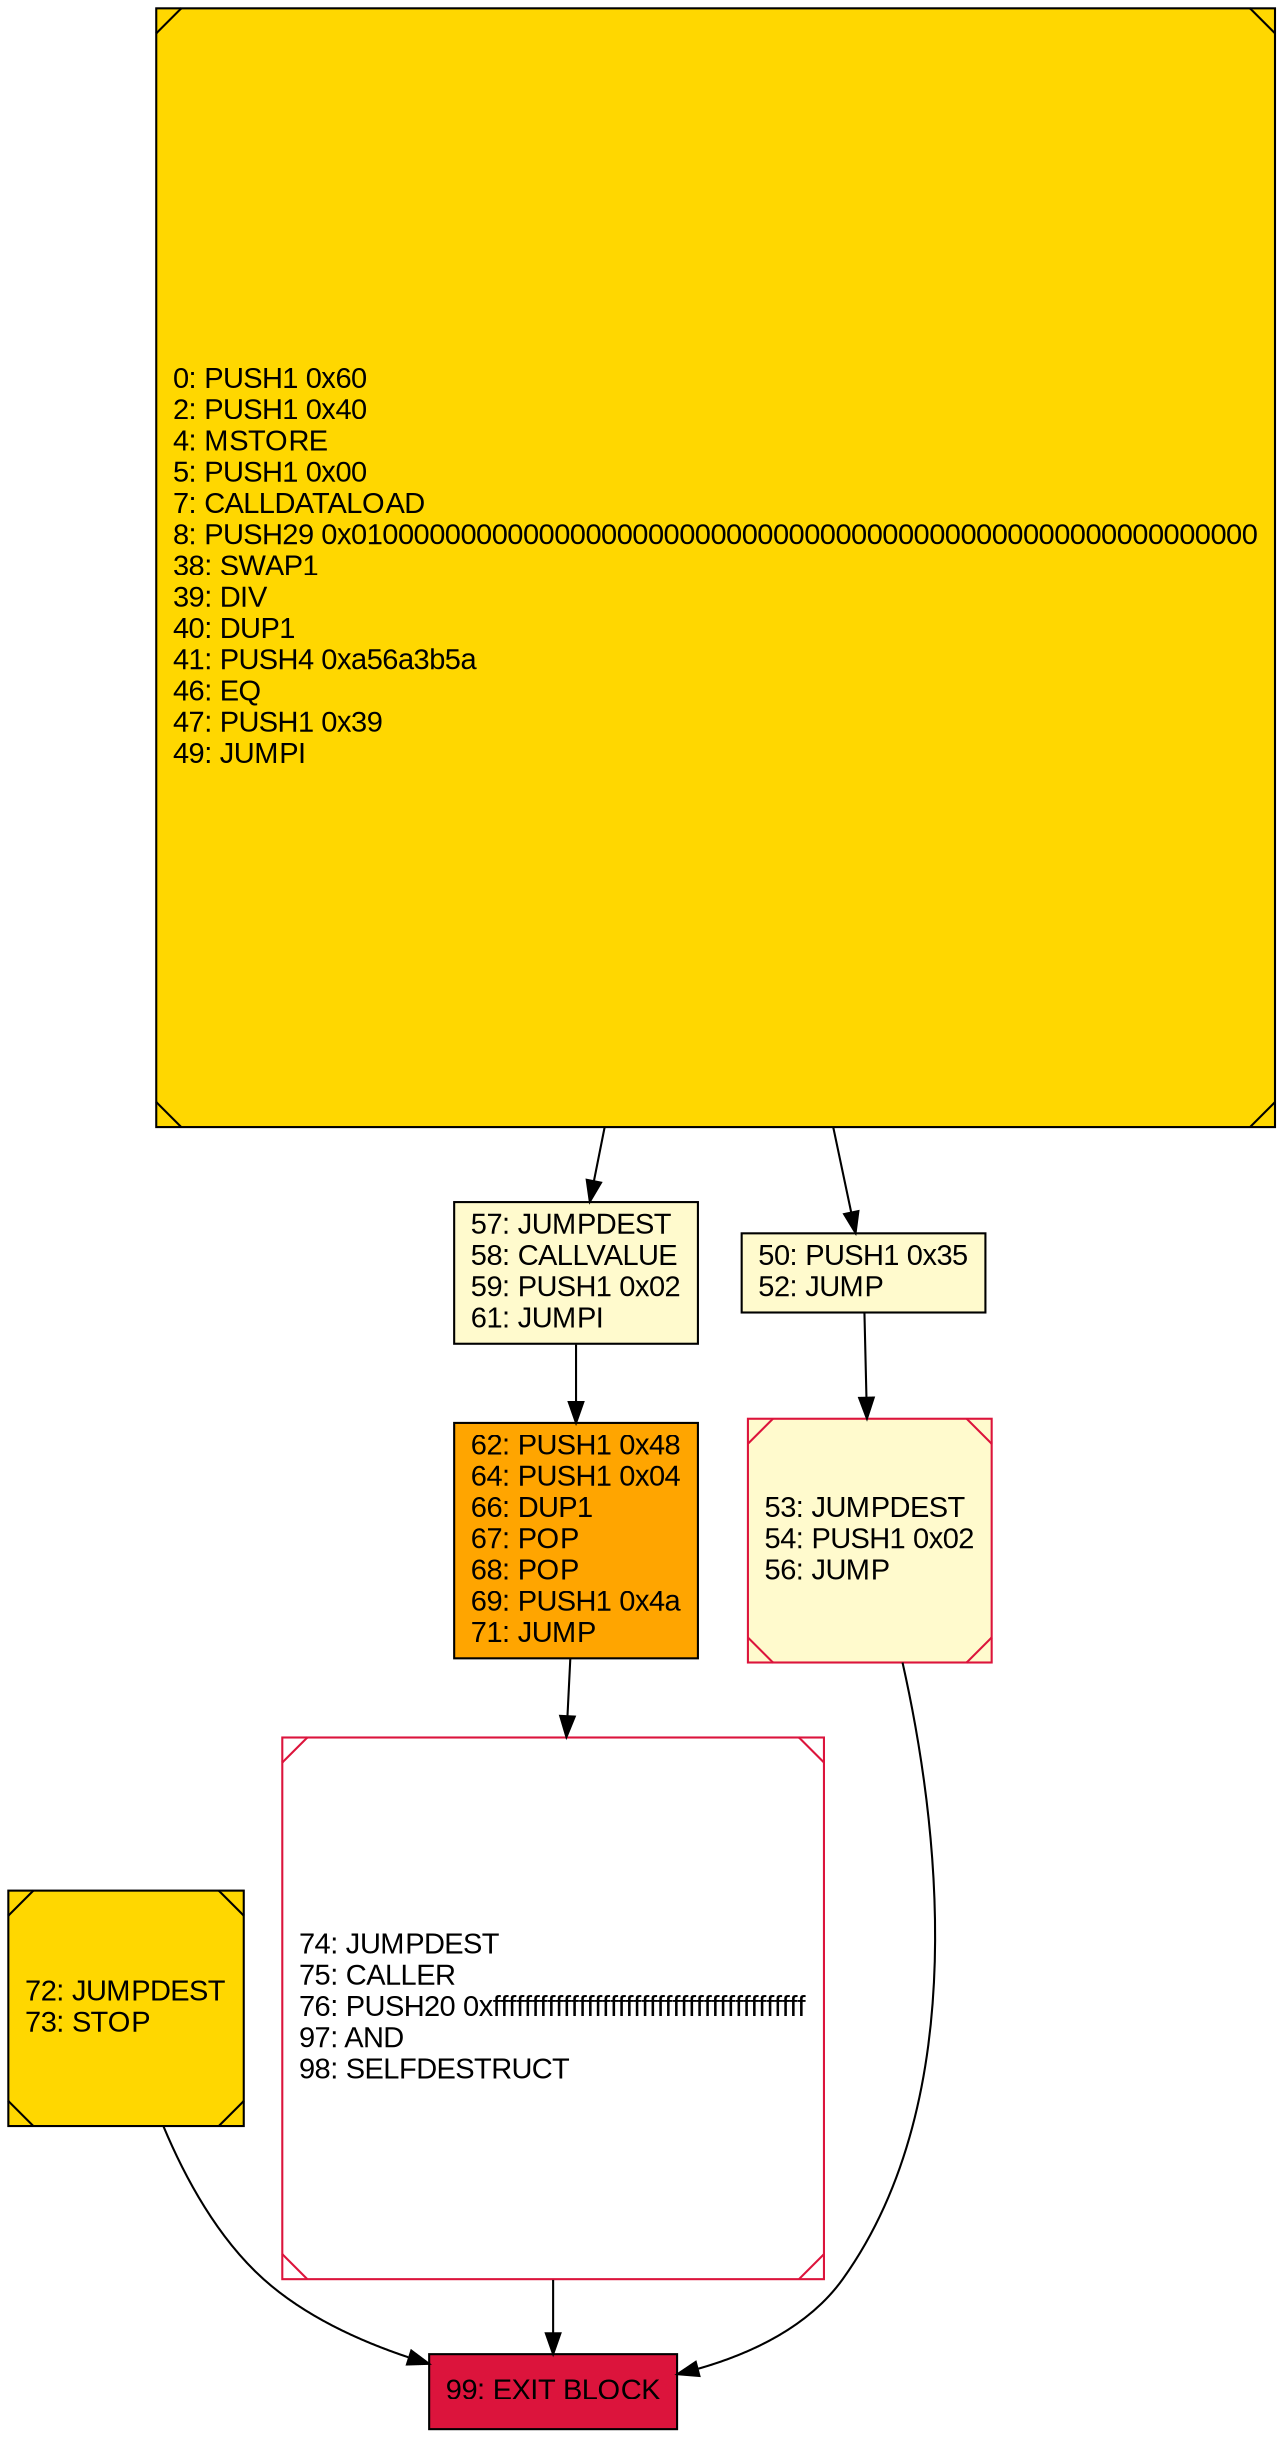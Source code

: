 digraph G {
bgcolor=transparent rankdir=UD;
node [shape=box style=filled color=black fillcolor=white fontname=arial fontcolor=black];
57 [label="57: JUMPDEST\l58: CALLVALUE\l59: PUSH1 0x02\l61: JUMPI\l" fillcolor=lemonchiffon ];
99 [label="99: EXIT BLOCK\l" fillcolor=crimson ];
62 [label="62: PUSH1 0x48\l64: PUSH1 0x04\l66: DUP1\l67: POP\l68: POP\l69: PUSH1 0x4a\l71: JUMP\l" fillcolor=orange ];
74 [label="74: JUMPDEST\l75: CALLER\l76: PUSH20 0xffffffffffffffffffffffffffffffffffffffff\l97: AND\l98: SELFDESTRUCT\l" shape=Msquare color=crimson ];
0 [label="0: PUSH1 0x60\l2: PUSH1 0x40\l4: MSTORE\l5: PUSH1 0x00\l7: CALLDATALOAD\l8: PUSH29 0x0100000000000000000000000000000000000000000000000000000000\l38: SWAP1\l39: DIV\l40: DUP1\l41: PUSH4 0xa56a3b5a\l46: EQ\l47: PUSH1 0x39\l49: JUMPI\l" fillcolor=lemonchiffon shape=Msquare fillcolor=gold ];
72 [label="72: JUMPDEST\l73: STOP\l" fillcolor=lemonchiffon shape=Msquare fillcolor=gold ];
50 [label="50: PUSH1 0x35\l52: JUMP\l" fillcolor=lemonchiffon ];
53 [label="53: JUMPDEST\l54: PUSH1 0x02\l56: JUMP\l" fillcolor=lemonchiffon shape=Msquare color=crimson ];
0 -> 50;
57 -> 62;
50 -> 53;
62 -> 74;
74 -> 99;
53 -> 99;
0 -> 57;
72 -> 99;
}